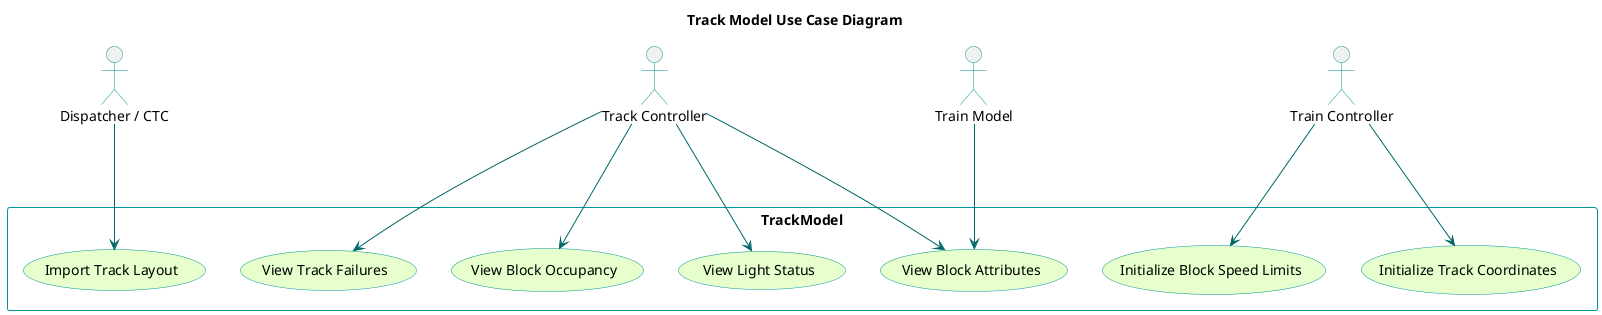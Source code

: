 @startuml

title Track Model Use Case Diagram
'skinparam backgroundColor transparent'
skinparam usecaseBackgroundColor #e6ffcc
skinparam usecaseBorderColor 	#049595
skinparam actorBorderColor 	#049595
skinparam packageBorderColor  #049595
skinparam arrowColor #006666

:Dispatcher / CTC: as d
:Track Controller: as tkc
:Train Model: as tnm
:Train Controller: as trc

rectangle TrackModel{
	(Import Track Layout)
	(View Block Attributes)
	(View Track Failures)
	(View Block Occupancy)
	(View Light Status)
	(Initialize Block Speed Limits)
	(Initialize Track Coordinates)
}

d ---> (Import Track Layout)
tkc ---> (View Block Attributes)
tkc ---> (View Track Failures)
tkc ---> (View Block Occupancy)
tkc ---> (View Light Status)
tnm ---> (View Block Attributes)
trc ---> (Initialize Block Speed Limits)
trc ---> (Initialize Track Coordinates)

@enduml